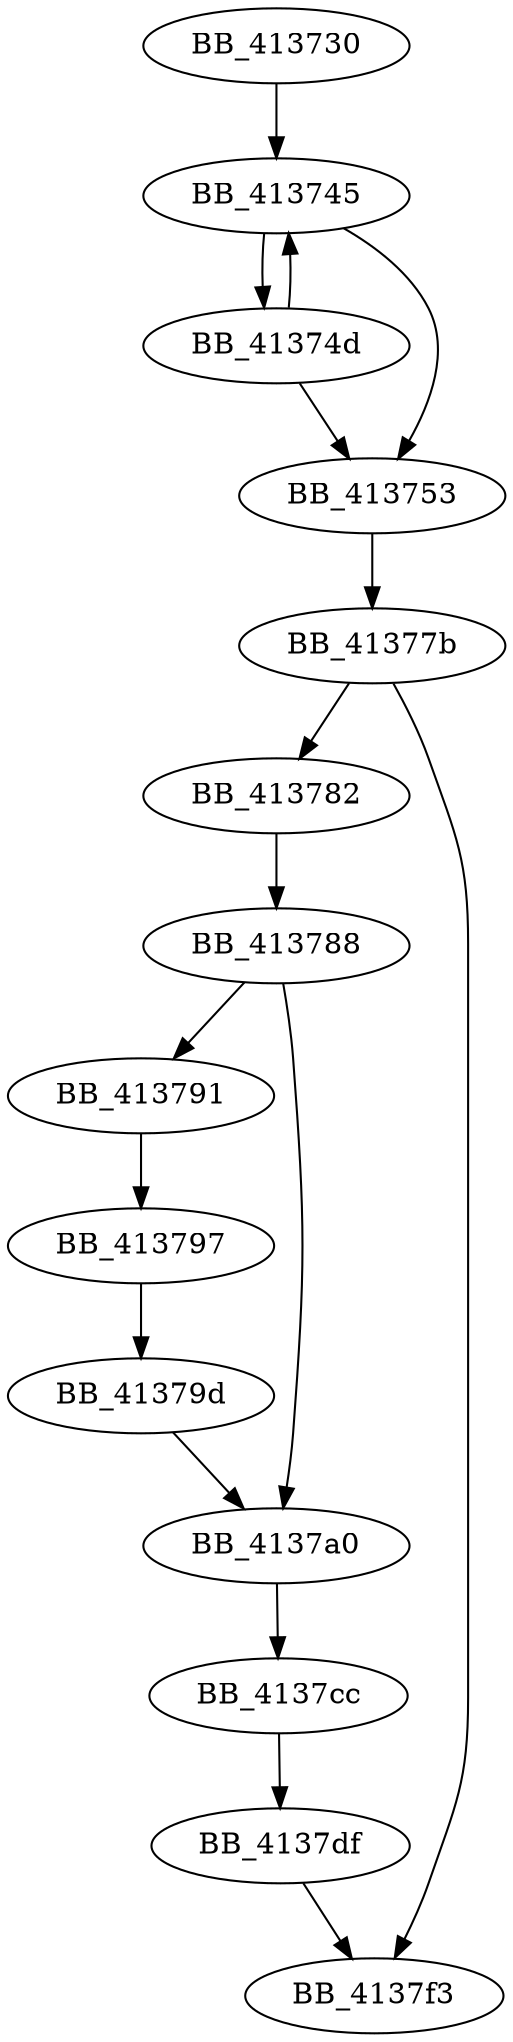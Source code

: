 DiGraph sub_413730{
BB_413730->BB_413745
BB_413745->BB_41374d
BB_413745->BB_413753
BB_41374d->BB_413745
BB_41374d->BB_413753
BB_413753->BB_41377b
BB_41377b->BB_413782
BB_41377b->BB_4137f3
BB_413782->BB_413788
BB_413788->BB_413791
BB_413788->BB_4137a0
BB_413791->BB_413797
BB_413797->BB_41379d
BB_41379d->BB_4137a0
BB_4137a0->BB_4137cc
BB_4137cc->BB_4137df
BB_4137df->BB_4137f3
}
